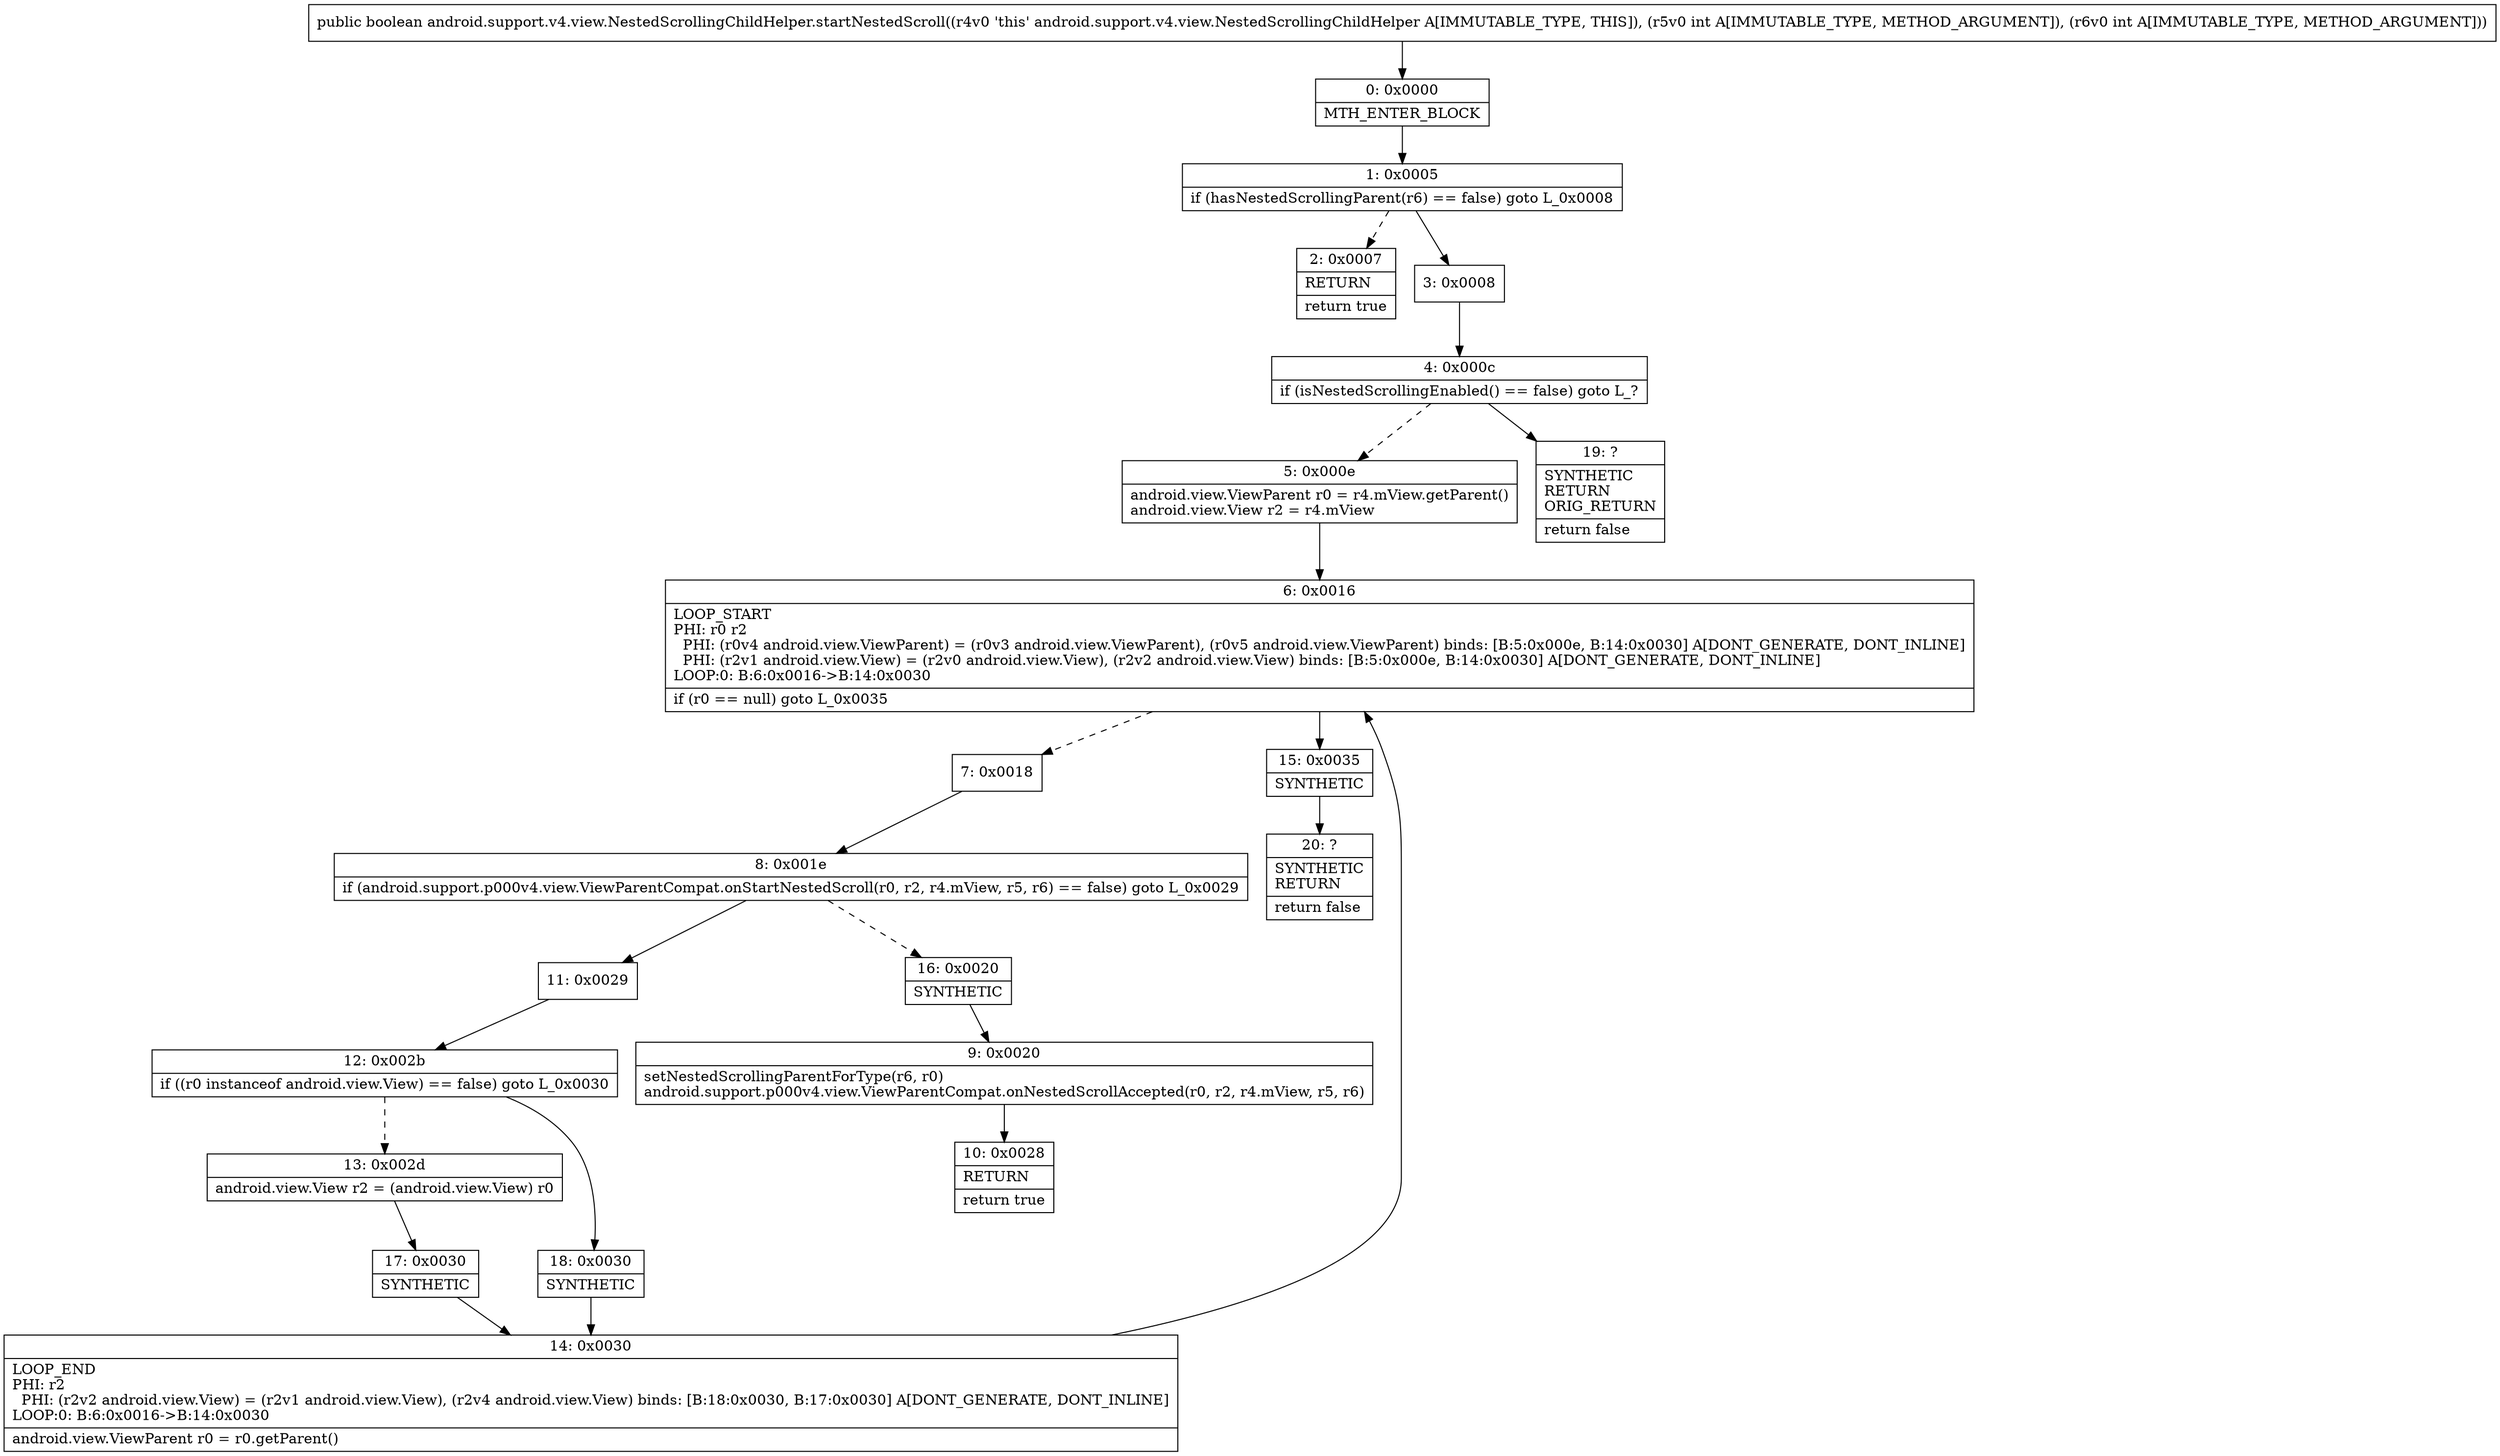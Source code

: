 digraph "CFG forandroid.support.v4.view.NestedScrollingChildHelper.startNestedScroll(II)Z" {
Node_0 [shape=record,label="{0\:\ 0x0000|MTH_ENTER_BLOCK\l}"];
Node_1 [shape=record,label="{1\:\ 0x0005|if (hasNestedScrollingParent(r6) == false) goto L_0x0008\l}"];
Node_2 [shape=record,label="{2\:\ 0x0007|RETURN\l|return true\l}"];
Node_3 [shape=record,label="{3\:\ 0x0008}"];
Node_4 [shape=record,label="{4\:\ 0x000c|if (isNestedScrollingEnabled() == false) goto L_?\l}"];
Node_5 [shape=record,label="{5\:\ 0x000e|android.view.ViewParent r0 = r4.mView.getParent()\landroid.view.View r2 = r4.mView\l}"];
Node_6 [shape=record,label="{6\:\ 0x0016|LOOP_START\lPHI: r0 r2 \l  PHI: (r0v4 android.view.ViewParent) = (r0v3 android.view.ViewParent), (r0v5 android.view.ViewParent) binds: [B:5:0x000e, B:14:0x0030] A[DONT_GENERATE, DONT_INLINE]\l  PHI: (r2v1 android.view.View) = (r2v0 android.view.View), (r2v2 android.view.View) binds: [B:5:0x000e, B:14:0x0030] A[DONT_GENERATE, DONT_INLINE]\lLOOP:0: B:6:0x0016\-\>B:14:0x0030\l|if (r0 == null) goto L_0x0035\l}"];
Node_7 [shape=record,label="{7\:\ 0x0018}"];
Node_8 [shape=record,label="{8\:\ 0x001e|if (android.support.p000v4.view.ViewParentCompat.onStartNestedScroll(r0, r2, r4.mView, r5, r6) == false) goto L_0x0029\l}"];
Node_9 [shape=record,label="{9\:\ 0x0020|setNestedScrollingParentForType(r6, r0)\landroid.support.p000v4.view.ViewParentCompat.onNestedScrollAccepted(r0, r2, r4.mView, r5, r6)\l}"];
Node_10 [shape=record,label="{10\:\ 0x0028|RETURN\l|return true\l}"];
Node_11 [shape=record,label="{11\:\ 0x0029}"];
Node_12 [shape=record,label="{12\:\ 0x002b|if ((r0 instanceof android.view.View) == false) goto L_0x0030\l}"];
Node_13 [shape=record,label="{13\:\ 0x002d|android.view.View r2 = (android.view.View) r0\l}"];
Node_14 [shape=record,label="{14\:\ 0x0030|LOOP_END\lPHI: r2 \l  PHI: (r2v2 android.view.View) = (r2v1 android.view.View), (r2v4 android.view.View) binds: [B:18:0x0030, B:17:0x0030] A[DONT_GENERATE, DONT_INLINE]\lLOOP:0: B:6:0x0016\-\>B:14:0x0030\l|android.view.ViewParent r0 = r0.getParent()\l}"];
Node_15 [shape=record,label="{15\:\ 0x0035|SYNTHETIC\l}"];
Node_16 [shape=record,label="{16\:\ 0x0020|SYNTHETIC\l}"];
Node_17 [shape=record,label="{17\:\ 0x0030|SYNTHETIC\l}"];
Node_18 [shape=record,label="{18\:\ 0x0030|SYNTHETIC\l}"];
Node_19 [shape=record,label="{19\:\ ?|SYNTHETIC\lRETURN\lORIG_RETURN\l|return false\l}"];
Node_20 [shape=record,label="{20\:\ ?|SYNTHETIC\lRETURN\l|return false\l}"];
MethodNode[shape=record,label="{public boolean android.support.v4.view.NestedScrollingChildHelper.startNestedScroll((r4v0 'this' android.support.v4.view.NestedScrollingChildHelper A[IMMUTABLE_TYPE, THIS]), (r5v0 int A[IMMUTABLE_TYPE, METHOD_ARGUMENT]), (r6v0 int A[IMMUTABLE_TYPE, METHOD_ARGUMENT])) }"];
MethodNode -> Node_0;
Node_0 -> Node_1;
Node_1 -> Node_2[style=dashed];
Node_1 -> Node_3;
Node_3 -> Node_4;
Node_4 -> Node_5[style=dashed];
Node_4 -> Node_19;
Node_5 -> Node_6;
Node_6 -> Node_7[style=dashed];
Node_6 -> Node_15;
Node_7 -> Node_8;
Node_8 -> Node_11;
Node_8 -> Node_16[style=dashed];
Node_9 -> Node_10;
Node_11 -> Node_12;
Node_12 -> Node_13[style=dashed];
Node_12 -> Node_18;
Node_13 -> Node_17;
Node_14 -> Node_6;
Node_15 -> Node_20;
Node_16 -> Node_9;
Node_17 -> Node_14;
Node_18 -> Node_14;
}

